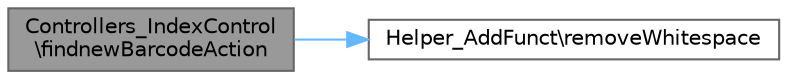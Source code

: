 digraph "Controllers_IndexControl\findnewBarcodeAction"
{
 // LATEX_PDF_SIZE
  bgcolor="transparent";
  edge [fontname=Helvetica,fontsize=10,labelfontname=Helvetica,labelfontsize=10];
  node [fontname=Helvetica,fontsize=10,shape=box,height=0.2,width=0.4];
  rankdir="LR";
  Node1 [id="Node000001",label="Controllers_IndexControl\l\\findnewBarcodeAction",height=0.2,width=0.4,color="gray40", fillcolor="grey60", style="filled", fontcolor="black",tooltip="Finds new barcodes matching a partial string."];
  Node1 -> Node2 [id="edge1_Node000001_Node000002",color="steelblue1",style="solid",tooltip=" "];
  Node2 [id="Node000002",label="Helper_AddFunct\\removeWhitespace",height=0.2,width=0.4,color="grey40", fillcolor="white", style="filled",URL="$class_helper___add_funct.html#a3d5466d42c3b6b6f7e34abed9fe6f416",tooltip="Removes all whitespace from a string."];
}

